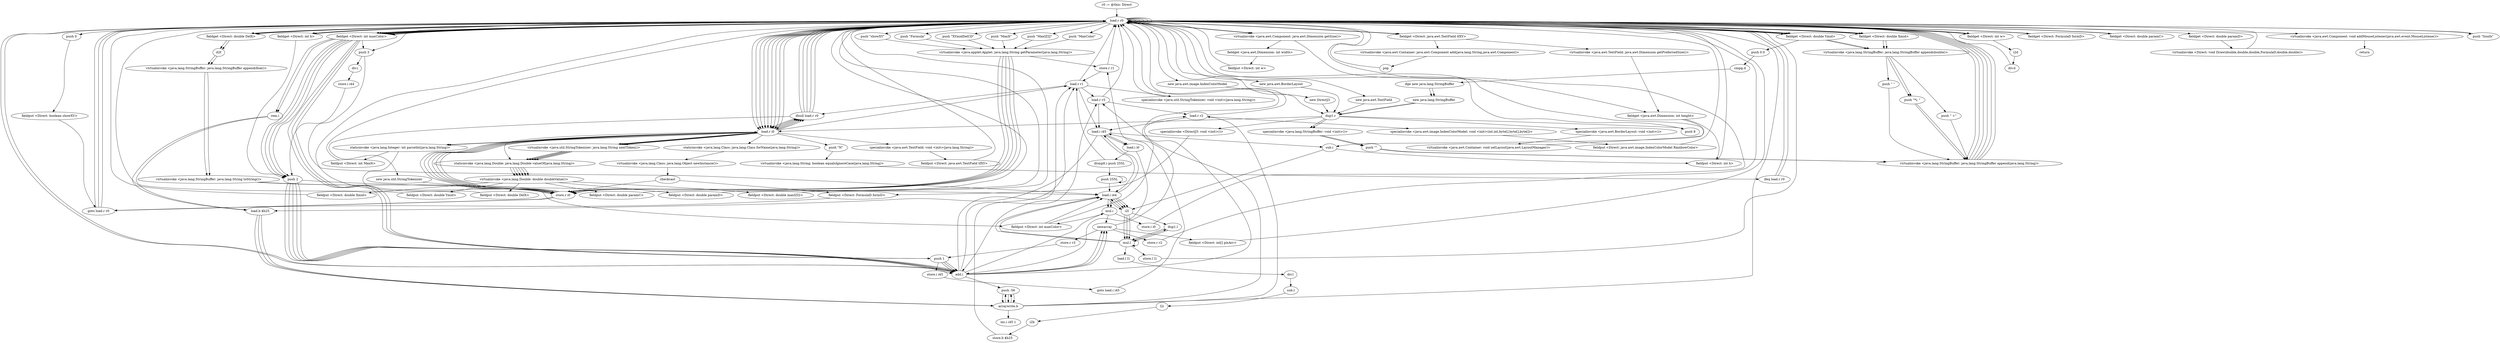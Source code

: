 digraph "" {
    "r0 := @this: Direct"
    "load.r r0"
    "r0 := @this: Direct"->"load.r r0";
    "push \"XYmidDelCD\""
    "load.r r0"->"push \"XYmidDelCD\"";
    "virtualinvoke <java.applet.Applet: java.lang.String getParameter(java.lang.String)>"
    "push \"XYmidDelCD\""->"virtualinvoke <java.applet.Applet: java.lang.String getParameter(java.lang.String)>";
    "store.r r1"
    "virtualinvoke <java.applet.Applet: java.lang.String getParameter(java.lang.String)>"->"store.r r1";
    "load.r r1"
    "store.r r1"->"load.r r1";
    "ifnull load.r r0"
    "load.r r1"->"ifnull load.r r0";
    "new java.util.StringTokenizer"
    "ifnull load.r r0"->"new java.util.StringTokenizer";
    "store.r i0"
    "new java.util.StringTokenizer"->"store.r i0";
    "load.r i0"
    "store.r i0"->"load.r i0";
    "load.r i0"->"load.r r1";
    "specialinvoke <java.util.StringTokenizer: void <init>(java.lang.String)>"
    "load.r r1"->"specialinvoke <java.util.StringTokenizer: void <init>(java.lang.String)>";
    "specialinvoke <java.util.StringTokenizer: void <init>(java.lang.String)>"->"load.r r0";
    "load.r r0"->"load.r i0";
    "virtualinvoke <java.util.StringTokenizer: java.lang.String nextToken()>"
    "load.r i0"->"virtualinvoke <java.util.StringTokenizer: java.lang.String nextToken()>";
    "staticinvoke <java.lang.Double: java.lang.Double valueOf(java.lang.String)>"
    "virtualinvoke <java.util.StringTokenizer: java.lang.String nextToken()>"->"staticinvoke <java.lang.Double: java.lang.Double valueOf(java.lang.String)>";
    "virtualinvoke <java.lang.Double: double doubleValue()>"
    "staticinvoke <java.lang.Double: java.lang.Double valueOf(java.lang.String)>"->"virtualinvoke <java.lang.Double: double doubleValue()>";
    "fieldput <Direct: double Xmid>"
    "virtualinvoke <java.lang.Double: double doubleValue()>"->"fieldput <Direct: double Xmid>";
    "fieldput <Direct: double Xmid>"->"load.r r0";
    "load.r r0"->"load.r i0";
    "load.r i0"->"virtualinvoke <java.util.StringTokenizer: java.lang.String nextToken()>";
    "virtualinvoke <java.util.StringTokenizer: java.lang.String nextToken()>"->"staticinvoke <java.lang.Double: java.lang.Double valueOf(java.lang.String)>";
    "staticinvoke <java.lang.Double: java.lang.Double valueOf(java.lang.String)>"->"virtualinvoke <java.lang.Double: double doubleValue()>";
    "fieldput <Direct: double Ymid>"
    "virtualinvoke <java.lang.Double: double doubleValue()>"->"fieldput <Direct: double Ymid>";
    "fieldput <Direct: double Ymid>"->"load.r r0";
    "load.r r0"->"load.r i0";
    "load.r i0"->"virtualinvoke <java.util.StringTokenizer: java.lang.String nextToken()>";
    "virtualinvoke <java.util.StringTokenizer: java.lang.String nextToken()>"->"staticinvoke <java.lang.Double: java.lang.Double valueOf(java.lang.String)>";
    "staticinvoke <java.lang.Double: java.lang.Double valueOf(java.lang.String)>"->"virtualinvoke <java.lang.Double: double doubleValue()>";
    "fieldput <Direct: double DelX>"
    "virtualinvoke <java.lang.Double: double doubleValue()>"->"fieldput <Direct: double DelX>";
    "fieldput <Direct: double DelX>"->"load.r r0";
    "load.r r0"->"load.r i0";
    "load.r i0"->"virtualinvoke <java.util.StringTokenizer: java.lang.String nextToken()>";
    "virtualinvoke <java.util.StringTokenizer: java.lang.String nextToken()>"->"staticinvoke <java.lang.Double: java.lang.Double valueOf(java.lang.String)>";
    "staticinvoke <java.lang.Double: java.lang.Double valueOf(java.lang.String)>"->"virtualinvoke <java.lang.Double: double doubleValue()>";
    "fieldput <Direct: double paramC>"
    "virtualinvoke <java.lang.Double: double doubleValue()>"->"fieldput <Direct: double paramC>";
    "fieldput <Direct: double paramC>"->"load.r r0";
    "load.r r0"->"load.r i0";
    "load.r i0"->"virtualinvoke <java.util.StringTokenizer: java.lang.String nextToken()>";
    "virtualinvoke <java.util.StringTokenizer: java.lang.String nextToken()>"->"staticinvoke <java.lang.Double: java.lang.Double valueOf(java.lang.String)>";
    "staticinvoke <java.lang.Double: java.lang.Double valueOf(java.lang.String)>"->"virtualinvoke <java.lang.Double: double doubleValue()>";
    "fieldput <Direct: double paramD>"
    "virtualinvoke <java.lang.Double: double doubleValue()>"->"fieldput <Direct: double paramD>";
    "fieldput <Direct: double paramD>"->"load.r r0";
    "push \"MaxIt\""
    "load.r r0"->"push \"MaxIt\"";
    "push \"MaxIt\""->"virtualinvoke <java.applet.Applet: java.lang.String getParameter(java.lang.String)>";
    "virtualinvoke <java.applet.Applet: java.lang.String getParameter(java.lang.String)>"->"store.r i0";
    "store.r i0"->"load.r i0";
    "load.r i0"->"ifnull load.r r0";
    "ifnull load.r r0"->"load.r r0";
    "load.r r0"->"load.r i0";
    "staticinvoke <java.lang.Integer: int parseInt(java.lang.String)>"
    "load.r i0"->"staticinvoke <java.lang.Integer: int parseInt(java.lang.String)>";
    "fieldput <Direct: int MaxIt>"
    "staticinvoke <java.lang.Integer: int parseInt(java.lang.String)>"->"fieldput <Direct: int MaxIt>";
    "fieldput <Direct: int MaxIt>"->"load.r r0";
    "push \"MaxIZI2\""
    "load.r r0"->"push \"MaxIZI2\"";
    "push \"MaxIZI2\""->"virtualinvoke <java.applet.Applet: java.lang.String getParameter(java.lang.String)>";
    "virtualinvoke <java.applet.Applet: java.lang.String getParameter(java.lang.String)>"->"store.r i0";
    "store.r i0"->"load.r i0";
    "load.r i0"->"ifnull load.r r0";
    "ifnull load.r r0"->"load.r r0";
    "load.r r0"->"load.r i0";
    "load.r i0"->"staticinvoke <java.lang.Double: java.lang.Double valueOf(java.lang.String)>";
    "staticinvoke <java.lang.Double: java.lang.Double valueOf(java.lang.String)>"->"virtualinvoke <java.lang.Double: double doubleValue()>";
    "fieldput <Direct: double maxIZI2>"
    "virtualinvoke <java.lang.Double: double doubleValue()>"->"fieldput <Direct: double maxIZI2>";
    "fieldput <Direct: double maxIZI2>"->"load.r r0";
    "push \"MaxColor\""
    "load.r r0"->"push \"MaxColor\"";
    "push \"MaxColor\""->"virtualinvoke <java.applet.Applet: java.lang.String getParameter(java.lang.String)>";
    "virtualinvoke <java.applet.Applet: java.lang.String getParameter(java.lang.String)>"->"store.r i0";
    "store.r i0"->"load.r i0";
    "load.r i0"->"ifnull load.r r0";
    "ifnull load.r r0"->"load.r r0";
    "load.r r0"->"load.r i0";
    "load.r i0"->"staticinvoke <java.lang.Integer: int parseInt(java.lang.String)>";
    "fieldput <Direct: int maxColor>"
    "staticinvoke <java.lang.Integer: int parseInt(java.lang.String)>"->"fieldput <Direct: int maxColor>";
    "fieldput <Direct: int maxColor>"->"load.r r0";
    "fieldget <Direct: int maxColor>"
    "load.r r0"->"fieldget <Direct: int maxColor>";
    "push 3"
    "fieldget <Direct: int maxColor>"->"push 3";
    "div.i"
    "push 3"->"div.i";
    "store.i i44"
    "div.i"->"store.i i44";
    "push 2"
    "store.i i44"->"push 2";
    "load.i i44"
    "push 2"->"load.i i44";
    "mul.i"
    "load.i i44"->"mul.i";
    "store.i i0"
    "mul.i"->"store.i i0";
    "store.i i0"->"load.r r0";
    "load.r r0"->"push 3";
    "push 3"->"load.i i44";
    "load.i i44"->"mul.i";
    "mul.i"->"fieldput <Direct: int maxColor>";
    "fieldput <Direct: int maxColor>"->"load.i i44";
    "i2l"
    "load.i i44"->"i2l";
    "i2l"->"load.i i44";
    "load.i i44"->"i2l";
    "mul.l"
    "i2l"->"mul.l";
    "mul.l"->"load.i i44";
    "load.i i44"->"i2l";
    "i2l"->"mul.l";
    "mul.l"->"load.i i44";
    "load.i i44"->"i2l";
    "i2l"->"mul.l";
    "store.l l1"
    "mul.l"->"store.l l1";
    "store.l l1"->"load.r r0";
    "load.r r0"->"fieldget <Direct: int maxColor>";
    "fieldget <Direct: int maxColor>"->"push 2";
    "add.i"
    "push 2"->"add.i";
    "newarray"
    "add.i"->"newarray";
    "newarray"->"store.r r1";
    "store.r r1"->"load.r r0";
    "load.r r0"->"fieldget <Direct: int maxColor>";
    "fieldget <Direct: int maxColor>"->"push 2";
    "push 2"->"add.i";
    "add.i"->"newarray";
    "store.r r2"
    "newarray"->"store.r r2";
    "store.r r2"->"load.r r0";
    "load.r r0"->"fieldget <Direct: int maxColor>";
    "fieldget <Direct: int maxColor>"->"push 2";
    "push 2"->"add.i";
    "add.i"->"newarray";
    "store.r r3"
    "newarray"->"store.r r3";
    "push 1"
    "store.r r3"->"push 1";
    "store.i i45"
    "push 1"->"store.i i45";
    "goto load.i i45"
    "store.i i45"->"goto load.i i45";
    "load.i i45"
    "goto load.i i45"->"load.i i45";
    "load.i i0"
    "load.i i45"->"load.i i0";
    "ifcmplt.i push 255L"
    "load.i i0"->"ifcmplt.i push 255L";
    "ifcmplt.i push 255L"->"load.r r1";
    "load.r r1"->"load.r r0";
    "load.r r0"->"fieldget <Direct: int maxColor>";
    "fieldget <Direct: int maxColor>"->"push 1";
    "push 1"->"add.i";
    "load.r r3"
    "add.i"->"load.r r3";
    "load.r r3"->"load.r r0";
    "load.r r0"->"fieldget <Direct: int maxColor>";
    "fieldget <Direct: int maxColor>"->"push 1";
    "push 1"->"add.i";
    "load.r r2"
    "add.i"->"load.r r2";
    "load.r r2"->"load.r r0";
    "load.r r0"->"fieldget <Direct: int maxColor>";
    "fieldget <Direct: int maxColor>"->"push 1";
    "push 1"->"add.i";
    "push -56"
    "add.i"->"push -56";
    "arraywrite.b"
    "push -56"->"arraywrite.b";
    "arraywrite.b"->"push -56";
    "push -56"->"arraywrite.b";
    "arraywrite.b"->"push -56";
    "push -56"->"arraywrite.b";
    "arraywrite.b"->"load.r r0";
    "new java.awt.image.IndexColorModel"
    "load.r r0"->"new java.awt.image.IndexColorModel";
    "dup1.r"
    "new java.awt.image.IndexColorModel"->"dup1.r";
    "push 8"
    "dup1.r"->"push 8";
    "push 8"->"load.r r0";
    "load.r r0"->"fieldget <Direct: int maxColor>";
    "fieldget <Direct: int maxColor>"->"push 2";
    "push 2"->"add.i";
    "add.i"->"load.r r1";
    "load.r r1"->"load.r r3";
    "load.r r3"->"load.r r2";
    "specialinvoke <java.awt.image.IndexColorModel: void <init>(int,int,byte[],byte[],byte[])>"
    "load.r r2"->"specialinvoke <java.awt.image.IndexColorModel: void <init>(int,int,byte[],byte[],byte[])>";
    "fieldput <Direct: java.awt.image.IndexColorModel RainbowColor>"
    "specialinvoke <java.awt.image.IndexColorModel: void <init>(int,int,byte[],byte[],byte[])>"->"fieldput <Direct: java.awt.image.IndexColorModel RainbowColor>";
    "fieldput <Direct: java.awt.image.IndexColorModel RainbowColor>"->"load.r r0";
    "load.r r0"->"load.r r0";
    "virtualinvoke <java.awt.Component: java.awt.Dimension getSize()>"
    "load.r r0"->"virtualinvoke <java.awt.Component: java.awt.Dimension getSize()>";
    "fieldget <java.awt.Dimension: int width>"
    "virtualinvoke <java.awt.Component: java.awt.Dimension getSize()>"->"fieldget <java.awt.Dimension: int width>";
    "fieldput <Direct: int w>"
    "fieldget <java.awt.Dimension: int width>"->"fieldput <Direct: int w>";
    "fieldput <Direct: int w>"->"load.r r0";
    "load.r r0"->"load.r r0";
    "load.r r0"->"virtualinvoke <java.awt.Component: java.awt.Dimension getSize()>";
    "fieldget <java.awt.Dimension: int height>"
    "virtualinvoke <java.awt.Component: java.awt.Dimension getSize()>"->"fieldget <java.awt.Dimension: int height>";
    "fieldput <Direct: int h>"
    "fieldget <java.awt.Dimension: int height>"->"fieldput <Direct: int h>";
    "fieldput <Direct: int h>"->"load.r r0";
    "push \"showXY\""
    "load.r r0"->"push \"showXY\"";
    "push \"showXY\""->"virtualinvoke <java.applet.Applet: java.lang.String getParameter(java.lang.String)>";
    "virtualinvoke <java.applet.Applet: java.lang.String getParameter(java.lang.String)>"->"store.r i0";
    "store.r i0"->"load.r i0";
    "load.r i0"->"ifnull load.r r0";
    "ifnull load.r r0"->"load.r i0";
    "push \"N\""
    "load.r i0"->"push \"N\"";
    "virtualinvoke <java.lang.String: boolean equalsIgnoreCase(java.lang.String)>"
    "push \"N\""->"virtualinvoke <java.lang.String: boolean equalsIgnoreCase(java.lang.String)>";
    "ifeq load.r r0"
    "virtualinvoke <java.lang.String: boolean equalsIgnoreCase(java.lang.String)>"->"ifeq load.r r0";
    "ifeq load.r r0"->"load.r r0";
    "push 0"
    "load.r r0"->"push 0";
    "fieldput <Direct: boolean showXY>"
    "push 0"->"fieldput <Direct: boolean showXY>";
    "goto load.r r0"
    "fieldput <Direct: boolean showXY>"->"goto load.r r0";
    "goto load.r r0"->"load.r r0";
    "load.r r0"->"load.r r0";
    "fieldget <Direct: int w>"
    "load.r r0"->"fieldget <Direct: int w>";
    "fieldget <Direct: int w>"->"load.r r0";
    "fieldget <Direct: int h>"
    "load.r r0"->"fieldget <Direct: int h>";
    "fieldget <Direct: int h>"->"push 2";
    "push 2"->"add.i";
    "add.i"->"mul.i";
    "mul.i"->"newarray";
    "fieldput <Direct: int[] pixArr>"
    "newarray"->"fieldput <Direct: int[] pixArr>";
    "fieldput <Direct: int[] pixArr>"->"load.r r0";
    "push \"Formula\""
    "load.r r0"->"push \"Formula\"";
    "push \"Formula\""->"virtualinvoke <java.applet.Applet: java.lang.String getParameter(java.lang.String)>";
    "virtualinvoke <java.applet.Applet: java.lang.String getParameter(java.lang.String)>"->"store.r i0";
    "store.r i0"->"load.r i0";
    "load.r i0"->"ifnull load.r r0";
    "ifnull load.r r0"->"load.r r0";
    "load.r r0"->"load.r i0";
    "staticinvoke <java.lang.Class: java.lang.Class forName(java.lang.String)>"
    "load.r i0"->"staticinvoke <java.lang.Class: java.lang.Class forName(java.lang.String)>";
    "virtualinvoke <java.lang.Class: java.lang.Object newInstance()>"
    "staticinvoke <java.lang.Class: java.lang.Class forName(java.lang.String)>"->"virtualinvoke <java.lang.Class: java.lang.Object newInstance()>";
    "checkcast"
    "virtualinvoke <java.lang.Class: java.lang.Object newInstance()>"->"checkcast";
    "fieldput <Direct: FormulaD formD>"
    "checkcast"->"fieldput <Direct: FormulaD formD>";
    "fieldput <Direct: FormulaD formD>"->"goto load.r r0";
    "goto load.r r0"->"load.r r0";
    "load.r r0"->"load.r r0";
    "fieldget <Direct: double Xmid>"
    "load.r r0"->"fieldget <Direct: double Xmid>";
    "fieldget <Direct: double Xmid>"->"load.r r0";
    "fieldget <Direct: double Ymid>"
    "load.r r0"->"fieldget <Direct: double Ymid>";
    "fieldget <Direct: double Ymid>"->"load.r r0";
    "fieldget <Direct: double DelX>"
    "load.r r0"->"fieldget <Direct: double DelX>";
    "fieldget <Direct: double DelX>"->"load.r r0";
    "load.r r0"->"fieldget <Direct: int w>";
    "i2d"
    "fieldget <Direct: int w>"->"i2d";
    "div.d"
    "i2d"->"div.d";
    "div.d"->"load.r r0";
    "fieldget <Direct: FormulaD formD>"
    "load.r r0"->"fieldget <Direct: FormulaD formD>";
    "fieldget <Direct: FormulaD formD>"->"load.r r0";
    "fieldget <Direct: double paramC>"
    "load.r r0"->"fieldget <Direct: double paramC>";
    "fieldget <Direct: double paramC>"->"load.r r0";
    "fieldget <Direct: double paramD>"
    "load.r r0"->"fieldget <Direct: double paramD>";
    "virtualinvoke <Direct: void Draw(double,double,double,FormulaD,double,double)>"
    "fieldget <Direct: double paramD>"->"virtualinvoke <Direct: void Draw(double,double,double,FormulaD,double,double)>";
    "virtualinvoke <Direct: void Draw(double,double,double,FormulaD,double,double)>"->"load.r r0";
    "load.r r0"->"load.r r0";
    "virtualinvoke <java.awt.Component: void addMouseListener(java.awt.event.MouseListener)>"
    "load.r r0"->"virtualinvoke <java.awt.Component: void addMouseListener(java.awt.event.MouseListener)>";
    "return"
    "virtualinvoke <java.awt.Component: void addMouseListener(java.awt.event.MouseListener)>"->"return";
    "checkcast"->"store.r i0";
    "store.r i0"->"goto load.r r0";
    "ifnull load.r r0"->"load.r r0";
    "new DirectJ3"
    "load.r r0"->"new DirectJ3";
    "new DirectJ3"->"dup1.r";
    "specialinvoke <DirectJ3: void <init>()>"
    "dup1.r"->"specialinvoke <DirectJ3: void <init>()>";
    "specialinvoke <DirectJ3: void <init>()>"->"fieldput <Direct: FormulaD formD>";
    "ifeq load.r r0"->"load.r r0";
    "new java.awt.BorderLayout"
    "load.r r0"->"new java.awt.BorderLayout";
    "new java.awt.BorderLayout"->"dup1.r";
    "specialinvoke <java.awt.BorderLayout: void <init>()>"
    "dup1.r"->"specialinvoke <java.awt.BorderLayout: void <init>()>";
    "virtualinvoke <java.awt.Container: void setLayout(java.awt.LayoutManager)>"
    "specialinvoke <java.awt.BorderLayout: void <init>()>"->"virtualinvoke <java.awt.Container: void setLayout(java.awt.LayoutManager)>";
    "virtualinvoke <java.awt.Container: void setLayout(java.awt.LayoutManager)>"->"load.r r0";
    "load.r r0"->"fieldget <Direct: double Ymid>";
    "push 0.0"
    "fieldget <Direct: double Ymid>"->"push 0.0";
    "cmpg.d"
    "push 0.0"->"cmpg.d";
    "ifge new java.lang.StringBuffer"
    "cmpg.d"->"ifge new java.lang.StringBuffer";
    "new java.lang.StringBuffer"
    "ifge new java.lang.StringBuffer"->"new java.lang.StringBuffer";
    "new java.lang.StringBuffer"->"dup1.r";
    "specialinvoke <java.lang.StringBuffer: void <init>()>"
    "dup1.r"->"specialinvoke <java.lang.StringBuffer: void <init>()>";
    "push \"\""
    "specialinvoke <java.lang.StringBuffer: void <init>()>"->"push \"\"";
    "virtualinvoke <java.lang.StringBuffer: java.lang.StringBuffer append(java.lang.String)>"
    "push \"\""->"virtualinvoke <java.lang.StringBuffer: java.lang.StringBuffer append(java.lang.String)>";
    "virtualinvoke <java.lang.StringBuffer: java.lang.StringBuffer append(java.lang.String)>"->"load.r r0";
    "load.r r0"->"fieldget <Direct: double Xmid>";
    "virtualinvoke <java.lang.StringBuffer: java.lang.StringBuffer append(double)>"
    "fieldget <Direct: double Xmid>"->"virtualinvoke <java.lang.StringBuffer: java.lang.StringBuffer append(double)>";
    "push \" \""
    "virtualinvoke <java.lang.StringBuffer: java.lang.StringBuffer append(double)>"->"push \" \"";
    "push \" \""->"virtualinvoke <java.lang.StringBuffer: java.lang.StringBuffer append(java.lang.String)>";
    "virtualinvoke <java.lang.StringBuffer: java.lang.StringBuffer append(java.lang.String)>"->"load.r r0";
    "load.r r0"->"fieldget <Direct: double Ymid>";
    "fieldget <Direct: double Ymid>"->"virtualinvoke <java.lang.StringBuffer: java.lang.StringBuffer append(double)>";
    "push \"*i; \""
    "virtualinvoke <java.lang.StringBuffer: java.lang.StringBuffer append(double)>"->"push \"*i; \"";
    "push \"*i; \""->"virtualinvoke <java.lang.StringBuffer: java.lang.StringBuffer append(java.lang.String)>";
    "virtualinvoke <java.lang.StringBuffer: java.lang.StringBuffer append(java.lang.String)>"->"load.r r0";
    "load.r r0"->"fieldget <Direct: double DelX>";
    "d2f"
    "fieldget <Direct: double DelX>"->"d2f";
    "virtualinvoke <java.lang.StringBuffer: java.lang.StringBuffer append(float)>"
    "d2f"->"virtualinvoke <java.lang.StringBuffer: java.lang.StringBuffer append(float)>";
    "virtualinvoke <java.lang.StringBuffer: java.lang.String toString()>"
    "virtualinvoke <java.lang.StringBuffer: java.lang.StringBuffer append(float)>"->"virtualinvoke <java.lang.StringBuffer: java.lang.String toString()>";
    "virtualinvoke <java.lang.StringBuffer: java.lang.String toString()>"->"store.r i0";
    "store.r i0"->"goto load.r r0";
    "goto load.r r0"->"load.r r0";
    "new java.awt.TextField"
    "load.r r0"->"new java.awt.TextField";
    "new java.awt.TextField"->"dup1.r";
    "dup1.r"->"load.r i0";
    "specialinvoke <java.awt.TextField: void <init>(java.lang.String)>"
    "load.r i0"->"specialinvoke <java.awt.TextField: void <init>(java.lang.String)>";
    "fieldput <Direct: java.awt.TextField tfXY>"
    "specialinvoke <java.awt.TextField: void <init>(java.lang.String)>"->"fieldput <Direct: java.awt.TextField tfXY>";
    "fieldput <Direct: java.awt.TextField tfXY>"->"load.r r0";
    "push \"South\""
    "load.r r0"->"push \"South\"";
    "push \"South\""->"load.r r0";
    "fieldget <Direct: java.awt.TextField tfXY>"
    "load.r r0"->"fieldget <Direct: java.awt.TextField tfXY>";
    "virtualinvoke <java.awt.Container: java.awt.Component add(java.lang.String,java.awt.Component)>"
    "fieldget <Direct: java.awt.TextField tfXY>"->"virtualinvoke <java.awt.Container: java.awt.Component add(java.lang.String,java.awt.Component)>";
    "pop"
    "virtualinvoke <java.awt.Container: java.awt.Component add(java.lang.String,java.awt.Component)>"->"pop";
    "pop"->"load.r r0";
    "load.r r0"->"load.r r0";
    "load.r r0"->"fieldget <Direct: int h>";
    "fieldget <Direct: int h>"->"load.r r0";
    "load.r r0"->"fieldget <Direct: java.awt.TextField tfXY>";
    "virtualinvoke <java.awt.TextField: java.awt.Dimension getPreferredSize()>"
    "fieldget <Direct: java.awt.TextField tfXY>"->"virtualinvoke <java.awt.TextField: java.awt.Dimension getPreferredSize()>";
    "virtualinvoke <java.awt.TextField: java.awt.Dimension getPreferredSize()>"->"fieldget <java.awt.Dimension: int height>";
    "sub.i"
    "fieldget <java.awt.Dimension: int height>"->"sub.i";
    "sub.i"->"fieldput <Direct: int h>";
    "ifge new java.lang.StringBuffer"->"new java.lang.StringBuffer";
    "new java.lang.StringBuffer"->"dup1.r";
    "dup1.r"->"specialinvoke <java.lang.StringBuffer: void <init>()>";
    "specialinvoke <java.lang.StringBuffer: void <init>()>"->"push \"\"";
    "push \"\""->"virtualinvoke <java.lang.StringBuffer: java.lang.StringBuffer append(java.lang.String)>";
    "virtualinvoke <java.lang.StringBuffer: java.lang.StringBuffer append(java.lang.String)>"->"load.r r0";
    "load.r r0"->"fieldget <Direct: double Xmid>";
    "fieldget <Direct: double Xmid>"->"virtualinvoke <java.lang.StringBuffer: java.lang.StringBuffer append(double)>";
    "push \" +\""
    "virtualinvoke <java.lang.StringBuffer: java.lang.StringBuffer append(double)>"->"push \" +\"";
    "push \" +\""->"virtualinvoke <java.lang.StringBuffer: java.lang.StringBuffer append(java.lang.String)>";
    "virtualinvoke <java.lang.StringBuffer: java.lang.StringBuffer append(java.lang.String)>"->"load.r r0";
    "load.r r0"->"fieldget <Direct: double Ymid>";
    "fieldget <Direct: double Ymid>"->"virtualinvoke <java.lang.StringBuffer: java.lang.StringBuffer append(double)>";
    "virtualinvoke <java.lang.StringBuffer: java.lang.StringBuffer append(double)>"->"push \"*i; \"";
    "push \"*i; \""->"virtualinvoke <java.lang.StringBuffer: java.lang.StringBuffer append(java.lang.String)>";
    "virtualinvoke <java.lang.StringBuffer: java.lang.StringBuffer append(java.lang.String)>"->"load.r r0";
    "load.r r0"->"fieldget <Direct: double DelX>";
    "fieldget <Direct: double DelX>"->"d2f";
    "d2f"->"virtualinvoke <java.lang.StringBuffer: java.lang.StringBuffer append(float)>";
    "virtualinvoke <java.lang.StringBuffer: java.lang.StringBuffer append(float)>"->"virtualinvoke <java.lang.StringBuffer: java.lang.String toString()>";
    "virtualinvoke <java.lang.StringBuffer: java.lang.String toString()>"->"store.r i0";
    "push 255L"
    "ifcmplt.i push 255L"->"push 255L";
    "push 255L"->"push 255L";
    "push 255L"->"load.i i44";
    "load.i i44"->"load.i i45";
    "load.i i45"->"sub.i";
    "sub.i"->"i2l";
    "dup1.l"
    "i2l"->"dup1.l";
    "dup1.l"->"mul.l";
    "mul.l"->"dup1.l";
    "dup1.l"->"mul.l";
    "mul.l"->"mul.l";
    "load.l l1"
    "mul.l"->"load.l l1";
    "div.l"
    "load.l l1"->"div.l";
    "sub.l"
    "div.l"->"sub.l";
    "l2i"
    "sub.l"->"l2i";
    "i2b"
    "l2i"->"i2b";
    "store.b $b25"
    "i2b"->"store.b $b25";
    "store.b $b25"->"load.r r1";
    "load.r r1"->"load.i i45";
    "load.i i45"->"load.i i0";
    "load.i i0"->"add.i";
    "add.i"->"load.r r0";
    "load.r r0"->"fieldget <Direct: int maxColor>";
    "rem.i"
    "fieldget <Direct: int maxColor>"->"rem.i";
    "load.b $b25"
    "rem.i"->"load.b $b25";
    "load.b $b25"->"arraywrite.b";
    "arraywrite.b"->"load.r r2";
    "load.r r2"->"load.i i45";
    "load.i i45"->"load.i i44";
    "load.i i44"->"add.i";
    "add.i"->"load.r r0";
    "load.r r0"->"fieldget <Direct: int maxColor>";
    "fieldget <Direct: int maxColor>"->"rem.i";
    "rem.i"->"load.b $b25";
    "load.b $b25"->"arraywrite.b";
    "arraywrite.b"->"load.r r3";
    "load.r r3"->"load.i i45";
    "load.i i45"->"load.b $b25";
    "load.b $b25"->"arraywrite.b";
    "inc.i i45 1"
    "arraywrite.b"->"inc.i i45 1";
}
